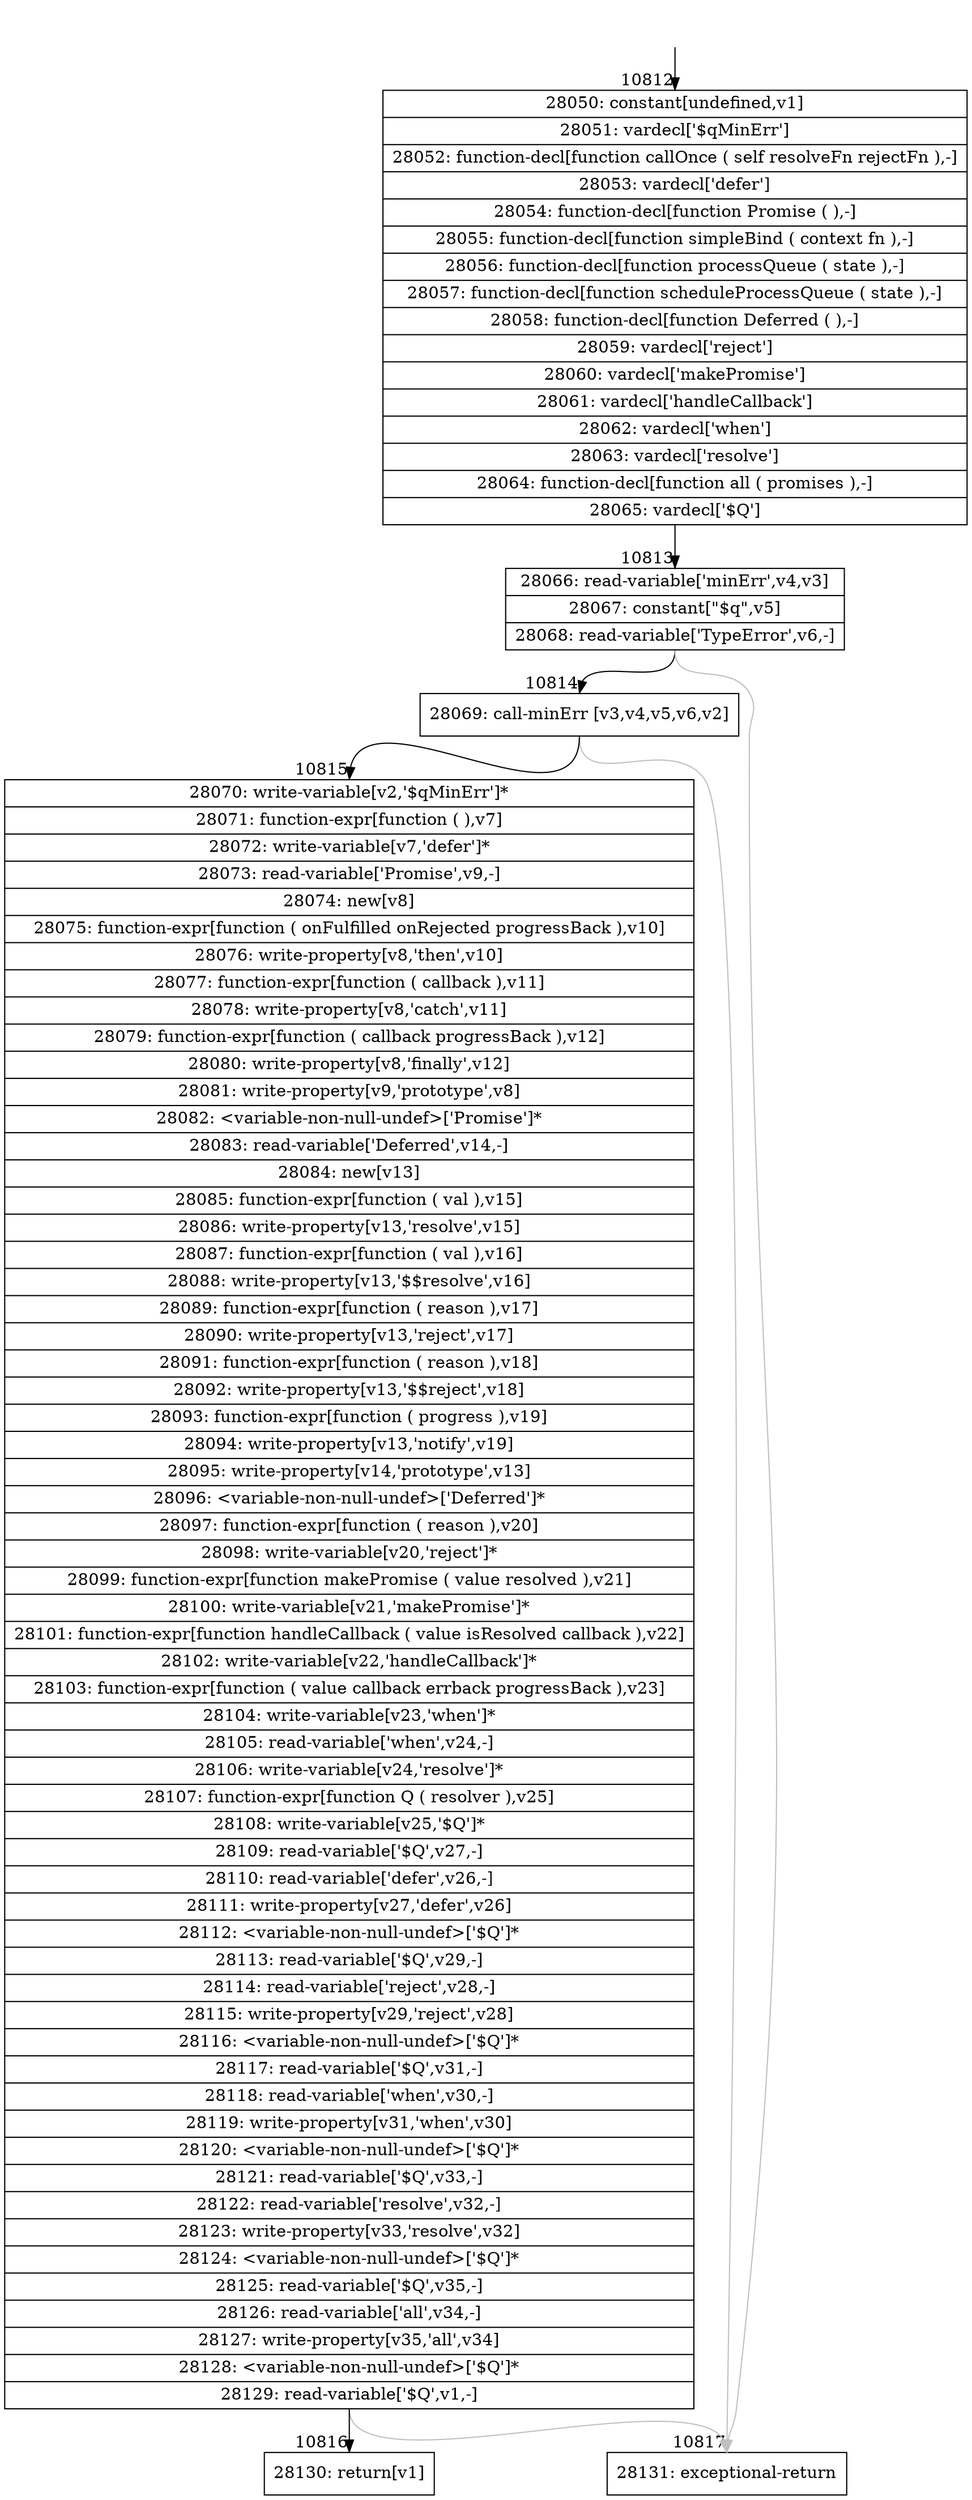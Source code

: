 digraph {
rankdir="TD"
BB_entry797[shape=none,label=""];
BB_entry797 -> BB10812 [tailport=s, headport=n, headlabel="    10812"]
BB10812 [shape=record label="{28050: constant[undefined,v1]|28051: vardecl['$qMinErr']|28052: function-decl[function callOnce ( self resolveFn rejectFn ),-]|28053: vardecl['defer']|28054: function-decl[function Promise ( ),-]|28055: function-decl[function simpleBind ( context fn ),-]|28056: function-decl[function processQueue ( state ),-]|28057: function-decl[function scheduleProcessQueue ( state ),-]|28058: function-decl[function Deferred ( ),-]|28059: vardecl['reject']|28060: vardecl['makePromise']|28061: vardecl['handleCallback']|28062: vardecl['when']|28063: vardecl['resolve']|28064: function-decl[function all ( promises ),-]|28065: vardecl['$Q']}" ] 
BB10812 -> BB10813 [tailport=s, headport=n, headlabel="      10813"]
BB10813 [shape=record label="{28066: read-variable['minErr',v4,v3]|28067: constant[\"$q\",v5]|28068: read-variable['TypeError',v6,-]}" ] 
BB10813 -> BB10814 [tailport=s, headport=n, headlabel="      10814"]
BB10813 -> BB10817 [tailport=s, headport=n, color=gray, headlabel="      10817"]
BB10814 [shape=record label="{28069: call-minErr [v3,v4,v5,v6,v2]}" ] 
BB10814 -> BB10815 [tailport=s, headport=n, headlabel="      10815"]
BB10814 -> BB10817 [tailport=s, headport=n, color=gray]
BB10815 [shape=record label="{28070: write-variable[v2,'$qMinErr']*|28071: function-expr[function ( ),v7]|28072: write-variable[v7,'defer']*|28073: read-variable['Promise',v9,-]|28074: new[v8]|28075: function-expr[function ( onFulfilled onRejected progressBack ),v10]|28076: write-property[v8,'then',v10]|28077: function-expr[function ( callback ),v11]|28078: write-property[v8,'catch',v11]|28079: function-expr[function ( callback progressBack ),v12]|28080: write-property[v8,'finally',v12]|28081: write-property[v9,'prototype',v8]|28082: \<variable-non-null-undef\>['Promise']*|28083: read-variable['Deferred',v14,-]|28084: new[v13]|28085: function-expr[function ( val ),v15]|28086: write-property[v13,'resolve',v15]|28087: function-expr[function ( val ),v16]|28088: write-property[v13,'$$resolve',v16]|28089: function-expr[function ( reason ),v17]|28090: write-property[v13,'reject',v17]|28091: function-expr[function ( reason ),v18]|28092: write-property[v13,'$$reject',v18]|28093: function-expr[function ( progress ),v19]|28094: write-property[v13,'notify',v19]|28095: write-property[v14,'prototype',v13]|28096: \<variable-non-null-undef\>['Deferred']*|28097: function-expr[function ( reason ),v20]|28098: write-variable[v20,'reject']*|28099: function-expr[function makePromise ( value resolved ),v21]|28100: write-variable[v21,'makePromise']*|28101: function-expr[function handleCallback ( value isResolved callback ),v22]|28102: write-variable[v22,'handleCallback']*|28103: function-expr[function ( value callback errback progressBack ),v23]|28104: write-variable[v23,'when']*|28105: read-variable['when',v24,-]|28106: write-variable[v24,'resolve']*|28107: function-expr[function Q ( resolver ),v25]|28108: write-variable[v25,'$Q']*|28109: read-variable['$Q',v27,-]|28110: read-variable['defer',v26,-]|28111: write-property[v27,'defer',v26]|28112: \<variable-non-null-undef\>['$Q']*|28113: read-variable['$Q',v29,-]|28114: read-variable['reject',v28,-]|28115: write-property[v29,'reject',v28]|28116: \<variable-non-null-undef\>['$Q']*|28117: read-variable['$Q',v31,-]|28118: read-variable['when',v30,-]|28119: write-property[v31,'when',v30]|28120: \<variable-non-null-undef\>['$Q']*|28121: read-variable['$Q',v33,-]|28122: read-variable['resolve',v32,-]|28123: write-property[v33,'resolve',v32]|28124: \<variable-non-null-undef\>['$Q']*|28125: read-variable['$Q',v35,-]|28126: read-variable['all',v34,-]|28127: write-property[v35,'all',v34]|28128: \<variable-non-null-undef\>['$Q']*|28129: read-variable['$Q',v1,-]}" ] 
BB10815 -> BB10816 [tailport=s, headport=n, headlabel="      10816"]
BB10815 -> BB10817 [tailport=s, headport=n, color=gray]
BB10816 [shape=record label="{28130: return[v1]}" ] 
BB10817 [shape=record label="{28131: exceptional-return}" ] 
//#$~ 14836
}
